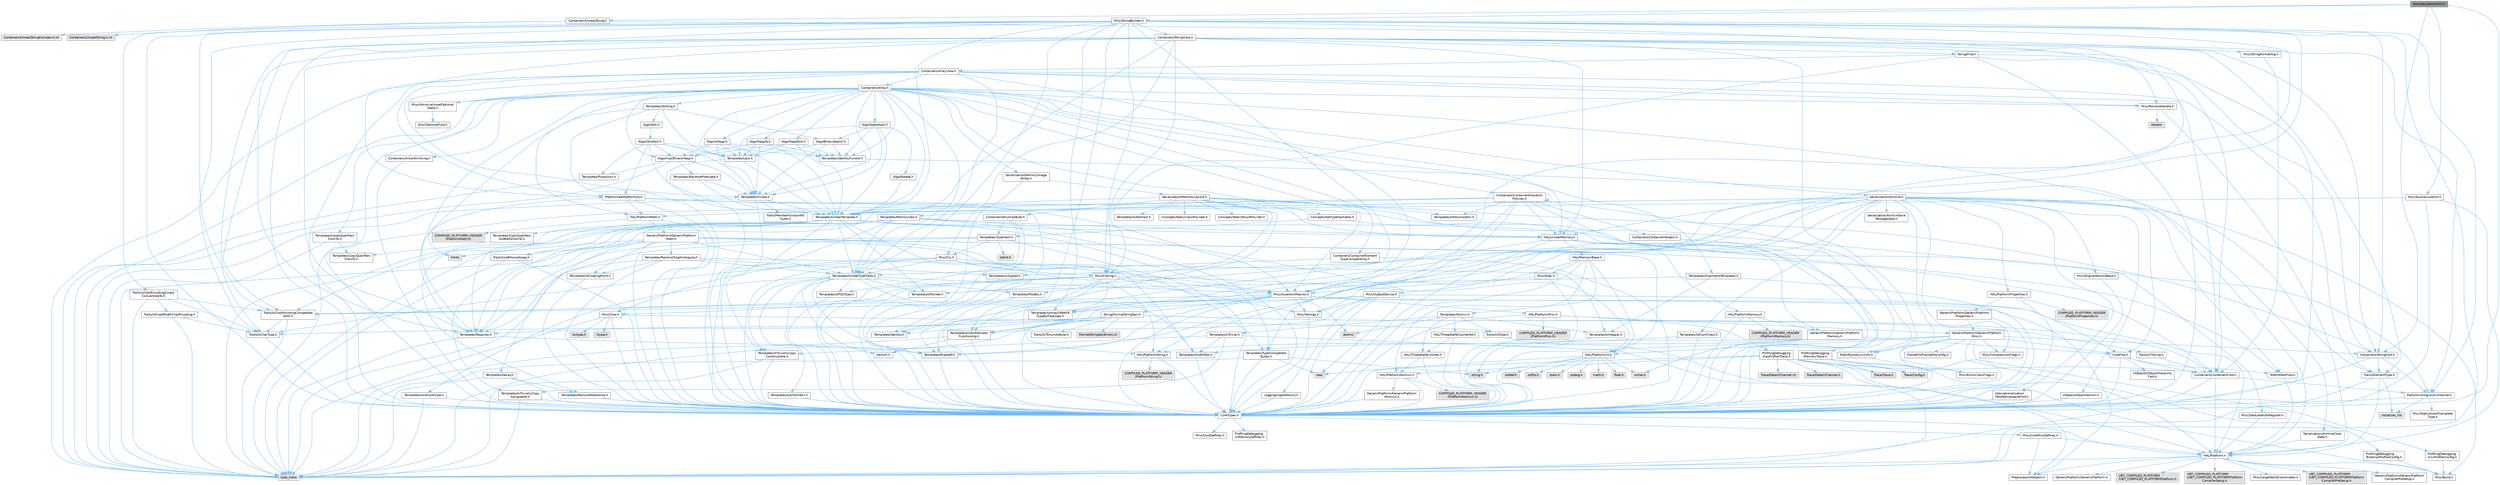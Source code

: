 digraph "SourceLocationUtils.h"
{
 // INTERACTIVE_SVG=YES
 // LATEX_PDF_SIZE
  bgcolor="transparent";
  edge [fontname=Helvetica,fontsize=10,labelfontname=Helvetica,labelfontsize=10];
  node [fontname=Helvetica,fontsize=10,shape=box,height=0.2,width=0.4];
  Node1 [id="Node000001",label="SourceLocationUtils.h",height=0.2,width=0.4,color="gray40", fillcolor="grey60", style="filled", fontcolor="black",tooltip=" "];
  Node1 -> Node2 [id="edge1_Node000001_Node000002",color="steelblue1",style="solid",tooltip=" "];
  Node2 [id="Node000002",label="CoreTypes.h",height=0.2,width=0.4,color="grey40", fillcolor="white", style="filled",URL="$dc/dec/CoreTypes_8h.html",tooltip=" "];
  Node2 -> Node3 [id="edge2_Node000002_Node000003",color="steelblue1",style="solid",tooltip=" "];
  Node3 [id="Node000003",label="HAL/Platform.h",height=0.2,width=0.4,color="grey40", fillcolor="white", style="filled",URL="$d9/dd0/Platform_8h.html",tooltip=" "];
  Node3 -> Node4 [id="edge3_Node000003_Node000004",color="steelblue1",style="solid",tooltip=" "];
  Node4 [id="Node000004",label="Misc/Build.h",height=0.2,width=0.4,color="grey40", fillcolor="white", style="filled",URL="$d3/dbb/Build_8h.html",tooltip=" "];
  Node3 -> Node5 [id="edge4_Node000003_Node000005",color="steelblue1",style="solid",tooltip=" "];
  Node5 [id="Node000005",label="Misc/LargeWorldCoordinates.h",height=0.2,width=0.4,color="grey40", fillcolor="white", style="filled",URL="$d2/dcb/LargeWorldCoordinates_8h.html",tooltip=" "];
  Node3 -> Node6 [id="edge5_Node000003_Node000006",color="steelblue1",style="solid",tooltip=" "];
  Node6 [id="Node000006",label="type_traits",height=0.2,width=0.4,color="grey60", fillcolor="#E0E0E0", style="filled",tooltip=" "];
  Node3 -> Node7 [id="edge6_Node000003_Node000007",color="steelblue1",style="solid",tooltip=" "];
  Node7 [id="Node000007",label="PreprocessorHelpers.h",height=0.2,width=0.4,color="grey40", fillcolor="white", style="filled",URL="$db/ddb/PreprocessorHelpers_8h.html",tooltip=" "];
  Node3 -> Node8 [id="edge7_Node000003_Node000008",color="steelblue1",style="solid",tooltip=" "];
  Node8 [id="Node000008",label="UBT_COMPILED_PLATFORM\l/UBT_COMPILED_PLATFORMPlatform\lCompilerPreSetup.h",height=0.2,width=0.4,color="grey60", fillcolor="#E0E0E0", style="filled",tooltip=" "];
  Node3 -> Node9 [id="edge8_Node000003_Node000009",color="steelblue1",style="solid",tooltip=" "];
  Node9 [id="Node000009",label="GenericPlatform/GenericPlatform\lCompilerPreSetup.h",height=0.2,width=0.4,color="grey40", fillcolor="white", style="filled",URL="$d9/dc8/GenericPlatformCompilerPreSetup_8h.html",tooltip=" "];
  Node3 -> Node10 [id="edge9_Node000003_Node000010",color="steelblue1",style="solid",tooltip=" "];
  Node10 [id="Node000010",label="GenericPlatform/GenericPlatform.h",height=0.2,width=0.4,color="grey40", fillcolor="white", style="filled",URL="$d6/d84/GenericPlatform_8h.html",tooltip=" "];
  Node3 -> Node11 [id="edge10_Node000003_Node000011",color="steelblue1",style="solid",tooltip=" "];
  Node11 [id="Node000011",label="UBT_COMPILED_PLATFORM\l/UBT_COMPILED_PLATFORMPlatform.h",height=0.2,width=0.4,color="grey60", fillcolor="#E0E0E0", style="filled",tooltip=" "];
  Node3 -> Node12 [id="edge11_Node000003_Node000012",color="steelblue1",style="solid",tooltip=" "];
  Node12 [id="Node000012",label="UBT_COMPILED_PLATFORM\l/UBT_COMPILED_PLATFORMPlatform\lCompilerSetup.h",height=0.2,width=0.4,color="grey60", fillcolor="#E0E0E0", style="filled",tooltip=" "];
  Node2 -> Node13 [id="edge12_Node000002_Node000013",color="steelblue1",style="solid",tooltip=" "];
  Node13 [id="Node000013",label="ProfilingDebugging\l/UMemoryDefines.h",height=0.2,width=0.4,color="grey40", fillcolor="white", style="filled",URL="$d2/da2/UMemoryDefines_8h.html",tooltip=" "];
  Node2 -> Node14 [id="edge13_Node000002_Node000014",color="steelblue1",style="solid",tooltip=" "];
  Node14 [id="Node000014",label="Misc/CoreMiscDefines.h",height=0.2,width=0.4,color="grey40", fillcolor="white", style="filled",URL="$da/d38/CoreMiscDefines_8h.html",tooltip=" "];
  Node14 -> Node3 [id="edge14_Node000014_Node000003",color="steelblue1",style="solid",tooltip=" "];
  Node14 -> Node7 [id="edge15_Node000014_Node000007",color="steelblue1",style="solid",tooltip=" "];
  Node2 -> Node15 [id="edge16_Node000002_Node000015",color="steelblue1",style="solid",tooltip=" "];
  Node15 [id="Node000015",label="Misc/CoreDefines.h",height=0.2,width=0.4,color="grey40", fillcolor="white", style="filled",URL="$d3/dd2/CoreDefines_8h.html",tooltip=" "];
  Node1 -> Node16 [id="edge17_Node000001_Node000016",color="steelblue1",style="solid",tooltip=" "];
  Node16 [id="Node000016",label="Containers/StringFwd.h",height=0.2,width=0.4,color="grey40", fillcolor="white", style="filled",URL="$df/d37/StringFwd_8h.html",tooltip=" "];
  Node16 -> Node2 [id="edge18_Node000016_Node000002",color="steelblue1",style="solid",tooltip=" "];
  Node16 -> Node17 [id="edge19_Node000016_Node000017",color="steelblue1",style="solid",tooltip=" "];
  Node17 [id="Node000017",label="Traits/ElementType.h",height=0.2,width=0.4,color="grey40", fillcolor="white", style="filled",URL="$d5/d4f/ElementType_8h.html",tooltip=" "];
  Node17 -> Node3 [id="edge20_Node000017_Node000003",color="steelblue1",style="solid",tooltip=" "];
  Node17 -> Node18 [id="edge21_Node000017_Node000018",color="steelblue1",style="solid",tooltip=" "];
  Node18 [id="Node000018",label="initializer_list",height=0.2,width=0.4,color="grey60", fillcolor="#E0E0E0", style="filled",tooltip=" "];
  Node17 -> Node6 [id="edge22_Node000017_Node000006",color="steelblue1",style="solid",tooltip=" "];
  Node16 -> Node19 [id="edge23_Node000016_Node000019",color="steelblue1",style="solid",tooltip=" "];
  Node19 [id="Node000019",label="Traits/IsContiguousContainer.h",height=0.2,width=0.4,color="grey40", fillcolor="white", style="filled",URL="$d5/d3c/IsContiguousContainer_8h.html",tooltip=" "];
  Node19 -> Node2 [id="edge24_Node000019_Node000002",color="steelblue1",style="solid",tooltip=" "];
  Node19 -> Node20 [id="edge25_Node000019_Node000020",color="steelblue1",style="solid",tooltip=" "];
  Node20 [id="Node000020",label="Misc/StaticAssertComplete\lType.h",height=0.2,width=0.4,color="grey40", fillcolor="white", style="filled",URL="$d5/d4e/StaticAssertCompleteType_8h.html",tooltip=" "];
  Node19 -> Node18 [id="edge26_Node000019_Node000018",color="steelblue1",style="solid",tooltip=" "];
  Node1 -> Node21 [id="edge27_Node000001_Node000021",color="steelblue1",style="solid",tooltip=" "];
  Node21 [id="Node000021",label="Containers/UnrealString.h",height=0.2,width=0.4,color="grey40", fillcolor="white", style="filled",URL="$d5/dba/UnrealString_8h.html",tooltip=" "];
  Node21 -> Node22 [id="edge28_Node000021_Node000022",color="steelblue1",style="solid",tooltip=" "];
  Node22 [id="Node000022",label="Containers/UnrealStringIncludes.h.inl",height=0.2,width=0.4,color="grey60", fillcolor="#E0E0E0", style="filled",tooltip=" "];
  Node21 -> Node23 [id="edge29_Node000021_Node000023",color="steelblue1",style="solid",tooltip=" "];
  Node23 [id="Node000023",label="Containers/UnrealString.h.inl",height=0.2,width=0.4,color="grey60", fillcolor="#E0E0E0", style="filled",tooltip=" "];
  Node21 -> Node24 [id="edge30_Node000021_Node000024",color="steelblue1",style="solid",tooltip=" "];
  Node24 [id="Node000024",label="Misc/StringFormatArg.h",height=0.2,width=0.4,color="grey40", fillcolor="white", style="filled",URL="$d2/d16/StringFormatArg_8h.html",tooltip=" "];
  Node24 -> Node25 [id="edge31_Node000024_Node000025",color="steelblue1",style="solid",tooltip=" "];
  Node25 [id="Node000025",label="Containers/ContainersFwd.h",height=0.2,width=0.4,color="grey40", fillcolor="white", style="filled",URL="$d4/d0a/ContainersFwd_8h.html",tooltip=" "];
  Node25 -> Node3 [id="edge32_Node000025_Node000003",color="steelblue1",style="solid",tooltip=" "];
  Node25 -> Node2 [id="edge33_Node000025_Node000002",color="steelblue1",style="solid",tooltip=" "];
  Node25 -> Node19 [id="edge34_Node000025_Node000019",color="steelblue1",style="solid",tooltip=" "];
  Node1 -> Node26 [id="edge35_Node000001_Node000026",color="steelblue1",style="solid",tooltip=" "];
  Node26 [id="Node000026",label="Misc/SourceLocation.h",height=0.2,width=0.4,color="grey40", fillcolor="white", style="filled",URL="$d3/d9a/SourceLocation_8h.html",tooltip=" "];
  Node26 -> Node2 [id="edge36_Node000026_Node000002",color="steelblue1",style="solid",tooltip=" "];
  Node26 -> Node3 [id="edge37_Node000026_Node000003",color="steelblue1",style="solid",tooltip=" "];
  Node26 -> Node27 [id="edge38_Node000026_Node000027",color="steelblue1",style="solid",tooltip=" "];
  Node27 [id="Node000027",label="Templates/UnrealTemplate.h",height=0.2,width=0.4,color="grey40", fillcolor="white", style="filled",URL="$d4/d24/UnrealTemplate_8h.html",tooltip=" "];
  Node27 -> Node2 [id="edge39_Node000027_Node000002",color="steelblue1",style="solid",tooltip=" "];
  Node27 -> Node28 [id="edge40_Node000027_Node000028",color="steelblue1",style="solid",tooltip=" "];
  Node28 [id="Node000028",label="Templates/IsPointer.h",height=0.2,width=0.4,color="grey40", fillcolor="white", style="filled",URL="$d7/d05/IsPointer_8h.html",tooltip=" "];
  Node28 -> Node2 [id="edge41_Node000028_Node000002",color="steelblue1",style="solid",tooltip=" "];
  Node27 -> Node29 [id="edge42_Node000027_Node000029",color="steelblue1",style="solid",tooltip=" "];
  Node29 [id="Node000029",label="HAL/UnrealMemory.h",height=0.2,width=0.4,color="grey40", fillcolor="white", style="filled",URL="$d9/d96/UnrealMemory_8h.html",tooltip=" "];
  Node29 -> Node2 [id="edge43_Node000029_Node000002",color="steelblue1",style="solid",tooltip=" "];
  Node29 -> Node30 [id="edge44_Node000029_Node000030",color="steelblue1",style="solid",tooltip=" "];
  Node30 [id="Node000030",label="GenericPlatform/GenericPlatform\lMemory.h",height=0.2,width=0.4,color="grey40", fillcolor="white", style="filled",URL="$dd/d22/GenericPlatformMemory_8h.html",tooltip=" "];
  Node30 -> Node31 [id="edge45_Node000030_Node000031",color="steelblue1",style="solid",tooltip=" "];
  Node31 [id="Node000031",label="CoreFwd.h",height=0.2,width=0.4,color="grey40", fillcolor="white", style="filled",URL="$d1/d1e/CoreFwd_8h.html",tooltip=" "];
  Node31 -> Node2 [id="edge46_Node000031_Node000002",color="steelblue1",style="solid",tooltip=" "];
  Node31 -> Node25 [id="edge47_Node000031_Node000025",color="steelblue1",style="solid",tooltip=" "];
  Node31 -> Node32 [id="edge48_Node000031_Node000032",color="steelblue1",style="solid",tooltip=" "];
  Node32 [id="Node000032",label="Math/MathFwd.h",height=0.2,width=0.4,color="grey40", fillcolor="white", style="filled",URL="$d2/d10/MathFwd_8h.html",tooltip=" "];
  Node32 -> Node3 [id="edge49_Node000032_Node000003",color="steelblue1",style="solid",tooltip=" "];
  Node31 -> Node33 [id="edge50_Node000031_Node000033",color="steelblue1",style="solid",tooltip=" "];
  Node33 [id="Node000033",label="UObject/UObjectHierarchy\lFwd.h",height=0.2,width=0.4,color="grey40", fillcolor="white", style="filled",URL="$d3/d13/UObjectHierarchyFwd_8h.html",tooltip=" "];
  Node30 -> Node2 [id="edge51_Node000030_Node000002",color="steelblue1",style="solid",tooltip=" "];
  Node30 -> Node34 [id="edge52_Node000030_Node000034",color="steelblue1",style="solid",tooltip=" "];
  Node34 [id="Node000034",label="HAL/PlatformString.h",height=0.2,width=0.4,color="grey40", fillcolor="white", style="filled",URL="$db/db5/PlatformString_8h.html",tooltip=" "];
  Node34 -> Node2 [id="edge53_Node000034_Node000002",color="steelblue1",style="solid",tooltip=" "];
  Node34 -> Node35 [id="edge54_Node000034_Node000035",color="steelblue1",style="solid",tooltip=" "];
  Node35 [id="Node000035",label="COMPILED_PLATFORM_HEADER\l(PlatformString.h)",height=0.2,width=0.4,color="grey60", fillcolor="#E0E0E0", style="filled",tooltip=" "];
  Node30 -> Node36 [id="edge55_Node000030_Node000036",color="steelblue1",style="solid",tooltip=" "];
  Node36 [id="Node000036",label="string.h",height=0.2,width=0.4,color="grey60", fillcolor="#E0E0E0", style="filled",tooltip=" "];
  Node30 -> Node37 [id="edge56_Node000030_Node000037",color="steelblue1",style="solid",tooltip=" "];
  Node37 [id="Node000037",label="wchar.h",height=0.2,width=0.4,color="grey60", fillcolor="#E0E0E0", style="filled",tooltip=" "];
  Node29 -> Node38 [id="edge57_Node000029_Node000038",color="steelblue1",style="solid",tooltip=" "];
  Node38 [id="Node000038",label="HAL/MemoryBase.h",height=0.2,width=0.4,color="grey40", fillcolor="white", style="filled",URL="$d6/d9f/MemoryBase_8h.html",tooltip=" "];
  Node38 -> Node2 [id="edge58_Node000038_Node000002",color="steelblue1",style="solid",tooltip=" "];
  Node38 -> Node39 [id="edge59_Node000038_Node000039",color="steelblue1",style="solid",tooltip=" "];
  Node39 [id="Node000039",label="HAL/PlatformAtomics.h",height=0.2,width=0.4,color="grey40", fillcolor="white", style="filled",URL="$d3/d36/PlatformAtomics_8h.html",tooltip=" "];
  Node39 -> Node2 [id="edge60_Node000039_Node000002",color="steelblue1",style="solid",tooltip=" "];
  Node39 -> Node40 [id="edge61_Node000039_Node000040",color="steelblue1",style="solid",tooltip=" "];
  Node40 [id="Node000040",label="GenericPlatform/GenericPlatform\lAtomics.h",height=0.2,width=0.4,color="grey40", fillcolor="white", style="filled",URL="$da/d72/GenericPlatformAtomics_8h.html",tooltip=" "];
  Node40 -> Node2 [id="edge62_Node000040_Node000002",color="steelblue1",style="solid",tooltip=" "];
  Node39 -> Node41 [id="edge63_Node000039_Node000041",color="steelblue1",style="solid",tooltip=" "];
  Node41 [id="Node000041",label="COMPILED_PLATFORM_HEADER\l(PlatformAtomics.h)",height=0.2,width=0.4,color="grey60", fillcolor="#E0E0E0", style="filled",tooltip=" "];
  Node38 -> Node42 [id="edge64_Node000038_Node000042",color="steelblue1",style="solid",tooltip=" "];
  Node42 [id="Node000042",label="HAL/PlatformCrt.h",height=0.2,width=0.4,color="grey40", fillcolor="white", style="filled",URL="$d8/d75/PlatformCrt_8h.html",tooltip=" "];
  Node42 -> Node43 [id="edge65_Node000042_Node000043",color="steelblue1",style="solid",tooltip=" "];
  Node43 [id="Node000043",label="new",height=0.2,width=0.4,color="grey60", fillcolor="#E0E0E0", style="filled",tooltip=" "];
  Node42 -> Node37 [id="edge66_Node000042_Node000037",color="steelblue1",style="solid",tooltip=" "];
  Node42 -> Node44 [id="edge67_Node000042_Node000044",color="steelblue1",style="solid",tooltip=" "];
  Node44 [id="Node000044",label="stddef.h",height=0.2,width=0.4,color="grey60", fillcolor="#E0E0E0", style="filled",tooltip=" "];
  Node42 -> Node45 [id="edge68_Node000042_Node000045",color="steelblue1",style="solid",tooltip=" "];
  Node45 [id="Node000045",label="stdlib.h",height=0.2,width=0.4,color="grey60", fillcolor="#E0E0E0", style="filled",tooltip=" "];
  Node42 -> Node46 [id="edge69_Node000042_Node000046",color="steelblue1",style="solid",tooltip=" "];
  Node46 [id="Node000046",label="stdio.h",height=0.2,width=0.4,color="grey60", fillcolor="#E0E0E0", style="filled",tooltip=" "];
  Node42 -> Node47 [id="edge70_Node000042_Node000047",color="steelblue1",style="solid",tooltip=" "];
  Node47 [id="Node000047",label="stdarg.h",height=0.2,width=0.4,color="grey60", fillcolor="#E0E0E0", style="filled",tooltip=" "];
  Node42 -> Node48 [id="edge71_Node000042_Node000048",color="steelblue1",style="solid",tooltip=" "];
  Node48 [id="Node000048",label="math.h",height=0.2,width=0.4,color="grey60", fillcolor="#E0E0E0", style="filled",tooltip=" "];
  Node42 -> Node49 [id="edge72_Node000042_Node000049",color="steelblue1",style="solid",tooltip=" "];
  Node49 [id="Node000049",label="float.h",height=0.2,width=0.4,color="grey60", fillcolor="#E0E0E0", style="filled",tooltip=" "];
  Node42 -> Node36 [id="edge73_Node000042_Node000036",color="steelblue1",style="solid",tooltip=" "];
  Node38 -> Node50 [id="edge74_Node000038_Node000050",color="steelblue1",style="solid",tooltip=" "];
  Node50 [id="Node000050",label="Misc/Exec.h",height=0.2,width=0.4,color="grey40", fillcolor="white", style="filled",URL="$de/ddb/Exec_8h.html",tooltip=" "];
  Node50 -> Node2 [id="edge75_Node000050_Node000002",color="steelblue1",style="solid",tooltip=" "];
  Node50 -> Node51 [id="edge76_Node000050_Node000051",color="steelblue1",style="solid",tooltip=" "];
  Node51 [id="Node000051",label="Misc/AssertionMacros.h",height=0.2,width=0.4,color="grey40", fillcolor="white", style="filled",URL="$d0/dfa/AssertionMacros_8h.html",tooltip=" "];
  Node51 -> Node2 [id="edge77_Node000051_Node000002",color="steelblue1",style="solid",tooltip=" "];
  Node51 -> Node3 [id="edge78_Node000051_Node000003",color="steelblue1",style="solid",tooltip=" "];
  Node51 -> Node52 [id="edge79_Node000051_Node000052",color="steelblue1",style="solid",tooltip=" "];
  Node52 [id="Node000052",label="HAL/PlatformMisc.h",height=0.2,width=0.4,color="grey40", fillcolor="white", style="filled",URL="$d0/df5/PlatformMisc_8h.html",tooltip=" "];
  Node52 -> Node2 [id="edge80_Node000052_Node000002",color="steelblue1",style="solid",tooltip=" "];
  Node52 -> Node53 [id="edge81_Node000052_Node000053",color="steelblue1",style="solid",tooltip=" "];
  Node53 [id="Node000053",label="GenericPlatform/GenericPlatform\lMisc.h",height=0.2,width=0.4,color="grey40", fillcolor="white", style="filled",URL="$db/d9a/GenericPlatformMisc_8h.html",tooltip=" "];
  Node53 -> Node16 [id="edge82_Node000053_Node000016",color="steelblue1",style="solid",tooltip=" "];
  Node53 -> Node31 [id="edge83_Node000053_Node000031",color="steelblue1",style="solid",tooltip=" "];
  Node53 -> Node2 [id="edge84_Node000053_Node000002",color="steelblue1",style="solid",tooltip=" "];
  Node53 -> Node54 [id="edge85_Node000053_Node000054",color="steelblue1",style="solid",tooltip=" "];
  Node54 [id="Node000054",label="FramePro/FrameProConfig.h",height=0.2,width=0.4,color="grey40", fillcolor="white", style="filled",URL="$d7/d90/FrameProConfig_8h.html",tooltip=" "];
  Node53 -> Node42 [id="edge86_Node000053_Node000042",color="steelblue1",style="solid",tooltip=" "];
  Node53 -> Node55 [id="edge87_Node000053_Node000055",color="steelblue1",style="solid",tooltip=" "];
  Node55 [id="Node000055",label="Math/NumericLimits.h",height=0.2,width=0.4,color="grey40", fillcolor="white", style="filled",URL="$df/d1b/NumericLimits_8h.html",tooltip=" "];
  Node55 -> Node2 [id="edge88_Node000055_Node000002",color="steelblue1",style="solid",tooltip=" "];
  Node53 -> Node56 [id="edge89_Node000053_Node000056",color="steelblue1",style="solid",tooltip=" "];
  Node56 [id="Node000056",label="Misc/CompressionFlags.h",height=0.2,width=0.4,color="grey40", fillcolor="white", style="filled",URL="$d9/d76/CompressionFlags_8h.html",tooltip=" "];
  Node53 -> Node57 [id="edge90_Node000053_Node000057",color="steelblue1",style="solid",tooltip=" "];
  Node57 [id="Node000057",label="Misc/EnumClassFlags.h",height=0.2,width=0.4,color="grey40", fillcolor="white", style="filled",URL="$d8/de7/EnumClassFlags_8h.html",tooltip=" "];
  Node53 -> Node58 [id="edge91_Node000053_Node000058",color="steelblue1",style="solid",tooltip=" "];
  Node58 [id="Node000058",label="ProfilingDebugging\l/CsvProfilerConfig.h",height=0.2,width=0.4,color="grey40", fillcolor="white", style="filled",URL="$d3/d88/CsvProfilerConfig_8h.html",tooltip=" "];
  Node58 -> Node4 [id="edge92_Node000058_Node000004",color="steelblue1",style="solid",tooltip=" "];
  Node53 -> Node59 [id="edge93_Node000053_Node000059",color="steelblue1",style="solid",tooltip=" "];
  Node59 [id="Node000059",label="ProfilingDebugging\l/ExternalProfilerConfig.h",height=0.2,width=0.4,color="grey40", fillcolor="white", style="filled",URL="$d3/dbb/ExternalProfilerConfig_8h.html",tooltip=" "];
  Node59 -> Node4 [id="edge94_Node000059_Node000004",color="steelblue1",style="solid",tooltip=" "];
  Node52 -> Node60 [id="edge95_Node000052_Node000060",color="steelblue1",style="solid",tooltip=" "];
  Node60 [id="Node000060",label="COMPILED_PLATFORM_HEADER\l(PlatformMisc.h)",height=0.2,width=0.4,color="grey60", fillcolor="#E0E0E0", style="filled",tooltip=" "];
  Node52 -> Node61 [id="edge96_Node000052_Node000061",color="steelblue1",style="solid",tooltip=" "];
  Node61 [id="Node000061",label="ProfilingDebugging\l/CpuProfilerTrace.h",height=0.2,width=0.4,color="grey40", fillcolor="white", style="filled",URL="$da/dcb/CpuProfilerTrace_8h.html",tooltip=" "];
  Node61 -> Node2 [id="edge97_Node000061_Node000002",color="steelblue1",style="solid",tooltip=" "];
  Node61 -> Node25 [id="edge98_Node000061_Node000025",color="steelblue1",style="solid",tooltip=" "];
  Node61 -> Node39 [id="edge99_Node000061_Node000039",color="steelblue1",style="solid",tooltip=" "];
  Node61 -> Node7 [id="edge100_Node000061_Node000007",color="steelblue1",style="solid",tooltip=" "];
  Node61 -> Node4 [id="edge101_Node000061_Node000004",color="steelblue1",style="solid",tooltip=" "];
  Node61 -> Node62 [id="edge102_Node000061_Node000062",color="steelblue1",style="solid",tooltip=" "];
  Node62 [id="Node000062",label="Trace/Config.h",height=0.2,width=0.4,color="grey60", fillcolor="#E0E0E0", style="filled",tooltip=" "];
  Node61 -> Node63 [id="edge103_Node000061_Node000063",color="steelblue1",style="solid",tooltip=" "];
  Node63 [id="Node000063",label="Trace/Detail/Channel.h",height=0.2,width=0.4,color="grey60", fillcolor="#E0E0E0", style="filled",tooltip=" "];
  Node61 -> Node64 [id="edge104_Node000061_Node000064",color="steelblue1",style="solid",tooltip=" "];
  Node64 [id="Node000064",label="Trace/Detail/Channel.inl",height=0.2,width=0.4,color="grey60", fillcolor="#E0E0E0", style="filled",tooltip=" "];
  Node61 -> Node65 [id="edge105_Node000061_Node000065",color="steelblue1",style="solid",tooltip=" "];
  Node65 [id="Node000065",label="Trace/Trace.h",height=0.2,width=0.4,color="grey60", fillcolor="#E0E0E0", style="filled",tooltip=" "];
  Node51 -> Node7 [id="edge106_Node000051_Node000007",color="steelblue1",style="solid",tooltip=" "];
  Node51 -> Node66 [id="edge107_Node000051_Node000066",color="steelblue1",style="solid",tooltip=" "];
  Node66 [id="Node000066",label="Templates/EnableIf.h",height=0.2,width=0.4,color="grey40", fillcolor="white", style="filled",URL="$d7/d60/EnableIf_8h.html",tooltip=" "];
  Node66 -> Node2 [id="edge108_Node000066_Node000002",color="steelblue1",style="solid",tooltip=" "];
  Node51 -> Node67 [id="edge109_Node000051_Node000067",color="steelblue1",style="solid",tooltip=" "];
  Node67 [id="Node000067",label="Templates/IsArrayOrRefOf\lTypeByPredicate.h",height=0.2,width=0.4,color="grey40", fillcolor="white", style="filled",URL="$d6/da1/IsArrayOrRefOfTypeByPredicate_8h.html",tooltip=" "];
  Node67 -> Node2 [id="edge110_Node000067_Node000002",color="steelblue1",style="solid",tooltip=" "];
  Node51 -> Node68 [id="edge111_Node000051_Node000068",color="steelblue1",style="solid",tooltip=" "];
  Node68 [id="Node000068",label="Templates/IsValidVariadic\lFunctionArg.h",height=0.2,width=0.4,color="grey40", fillcolor="white", style="filled",URL="$d0/dc8/IsValidVariadicFunctionArg_8h.html",tooltip=" "];
  Node68 -> Node2 [id="edge112_Node000068_Node000002",color="steelblue1",style="solid",tooltip=" "];
  Node68 -> Node69 [id="edge113_Node000068_Node000069",color="steelblue1",style="solid",tooltip=" "];
  Node69 [id="Node000069",label="IsEnum.h",height=0.2,width=0.4,color="grey40", fillcolor="white", style="filled",URL="$d4/de5/IsEnum_8h.html",tooltip=" "];
  Node68 -> Node6 [id="edge114_Node000068_Node000006",color="steelblue1",style="solid",tooltip=" "];
  Node51 -> Node70 [id="edge115_Node000051_Node000070",color="steelblue1",style="solid",tooltip=" "];
  Node70 [id="Node000070",label="Traits/IsCharEncodingCompatible\lWith.h",height=0.2,width=0.4,color="grey40", fillcolor="white", style="filled",URL="$df/dd1/IsCharEncodingCompatibleWith_8h.html",tooltip=" "];
  Node70 -> Node6 [id="edge116_Node000070_Node000006",color="steelblue1",style="solid",tooltip=" "];
  Node70 -> Node71 [id="edge117_Node000070_Node000071",color="steelblue1",style="solid",tooltip=" "];
  Node71 [id="Node000071",label="Traits/IsCharType.h",height=0.2,width=0.4,color="grey40", fillcolor="white", style="filled",URL="$db/d51/IsCharType_8h.html",tooltip=" "];
  Node71 -> Node2 [id="edge118_Node000071_Node000002",color="steelblue1",style="solid",tooltip=" "];
  Node51 -> Node72 [id="edge119_Node000051_Node000072",color="steelblue1",style="solid",tooltip=" "];
  Node72 [id="Node000072",label="Misc/VarArgs.h",height=0.2,width=0.4,color="grey40", fillcolor="white", style="filled",URL="$d5/d6f/VarArgs_8h.html",tooltip=" "];
  Node72 -> Node2 [id="edge120_Node000072_Node000002",color="steelblue1",style="solid",tooltip=" "];
  Node51 -> Node73 [id="edge121_Node000051_Node000073",color="steelblue1",style="solid",tooltip=" "];
  Node73 [id="Node000073",label="String/FormatStringSan.h",height=0.2,width=0.4,color="grey40", fillcolor="white", style="filled",URL="$d3/d8b/FormatStringSan_8h.html",tooltip=" "];
  Node73 -> Node6 [id="edge122_Node000073_Node000006",color="steelblue1",style="solid",tooltip=" "];
  Node73 -> Node2 [id="edge123_Node000073_Node000002",color="steelblue1",style="solid",tooltip=" "];
  Node73 -> Node74 [id="edge124_Node000073_Node000074",color="steelblue1",style="solid",tooltip=" "];
  Node74 [id="Node000074",label="Templates/Requires.h",height=0.2,width=0.4,color="grey40", fillcolor="white", style="filled",URL="$dc/d96/Requires_8h.html",tooltip=" "];
  Node74 -> Node66 [id="edge125_Node000074_Node000066",color="steelblue1",style="solid",tooltip=" "];
  Node74 -> Node6 [id="edge126_Node000074_Node000006",color="steelblue1",style="solid",tooltip=" "];
  Node73 -> Node75 [id="edge127_Node000073_Node000075",color="steelblue1",style="solid",tooltip=" "];
  Node75 [id="Node000075",label="Templates/Identity.h",height=0.2,width=0.4,color="grey40", fillcolor="white", style="filled",URL="$d0/dd5/Identity_8h.html",tooltip=" "];
  Node73 -> Node68 [id="edge128_Node000073_Node000068",color="steelblue1",style="solid",tooltip=" "];
  Node73 -> Node71 [id="edge129_Node000073_Node000071",color="steelblue1",style="solid",tooltip=" "];
  Node73 -> Node76 [id="edge130_Node000073_Node000076",color="steelblue1",style="solid",tooltip=" "];
  Node76 [id="Node000076",label="Traits/IsTEnumAsByte.h",height=0.2,width=0.4,color="grey40", fillcolor="white", style="filled",URL="$d1/de6/IsTEnumAsByte_8h.html",tooltip=" "];
  Node73 -> Node77 [id="edge131_Node000073_Node000077",color="steelblue1",style="solid",tooltip=" "];
  Node77 [id="Node000077",label="Traits/IsTString.h",height=0.2,width=0.4,color="grey40", fillcolor="white", style="filled",URL="$d0/df8/IsTString_8h.html",tooltip=" "];
  Node77 -> Node25 [id="edge132_Node000077_Node000025",color="steelblue1",style="solid",tooltip=" "];
  Node73 -> Node25 [id="edge133_Node000073_Node000025",color="steelblue1",style="solid",tooltip=" "];
  Node73 -> Node78 [id="edge134_Node000073_Node000078",color="steelblue1",style="solid",tooltip=" "];
  Node78 [id="Node000078",label="FormatStringSanErrors.inl",height=0.2,width=0.4,color="grey60", fillcolor="#E0E0E0", style="filled",tooltip=" "];
  Node51 -> Node79 [id="edge135_Node000051_Node000079",color="steelblue1",style="solid",tooltip=" "];
  Node79 [id="Node000079",label="atomic",height=0.2,width=0.4,color="grey60", fillcolor="#E0E0E0", style="filled",tooltip=" "];
  Node38 -> Node80 [id="edge136_Node000038_Node000080",color="steelblue1",style="solid",tooltip=" "];
  Node80 [id="Node000080",label="Misc/OutputDevice.h",height=0.2,width=0.4,color="grey40", fillcolor="white", style="filled",URL="$d7/d32/OutputDevice_8h.html",tooltip=" "];
  Node80 -> Node31 [id="edge137_Node000080_Node000031",color="steelblue1",style="solid",tooltip=" "];
  Node80 -> Node2 [id="edge138_Node000080_Node000002",color="steelblue1",style="solid",tooltip=" "];
  Node80 -> Node81 [id="edge139_Node000080_Node000081",color="steelblue1",style="solid",tooltip=" "];
  Node81 [id="Node000081",label="Logging/LogVerbosity.h",height=0.2,width=0.4,color="grey40", fillcolor="white", style="filled",URL="$d2/d8f/LogVerbosity_8h.html",tooltip=" "];
  Node81 -> Node2 [id="edge140_Node000081_Node000002",color="steelblue1",style="solid",tooltip=" "];
  Node80 -> Node72 [id="edge141_Node000080_Node000072",color="steelblue1",style="solid",tooltip=" "];
  Node80 -> Node67 [id="edge142_Node000080_Node000067",color="steelblue1",style="solid",tooltip=" "];
  Node80 -> Node68 [id="edge143_Node000080_Node000068",color="steelblue1",style="solid",tooltip=" "];
  Node80 -> Node70 [id="edge144_Node000080_Node000070",color="steelblue1",style="solid",tooltip=" "];
  Node38 -> Node82 [id="edge145_Node000038_Node000082",color="steelblue1",style="solid",tooltip=" "];
  Node82 [id="Node000082",label="Templates/Atomic.h",height=0.2,width=0.4,color="grey40", fillcolor="white", style="filled",URL="$d3/d91/Atomic_8h.html",tooltip=" "];
  Node82 -> Node83 [id="edge146_Node000082_Node000083",color="steelblue1",style="solid",tooltip=" "];
  Node83 [id="Node000083",label="HAL/ThreadSafeCounter.h",height=0.2,width=0.4,color="grey40", fillcolor="white", style="filled",URL="$dc/dc9/ThreadSafeCounter_8h.html",tooltip=" "];
  Node83 -> Node2 [id="edge147_Node000083_Node000002",color="steelblue1",style="solid",tooltip=" "];
  Node83 -> Node39 [id="edge148_Node000083_Node000039",color="steelblue1",style="solid",tooltip=" "];
  Node82 -> Node84 [id="edge149_Node000082_Node000084",color="steelblue1",style="solid",tooltip=" "];
  Node84 [id="Node000084",label="HAL/ThreadSafeCounter64.h",height=0.2,width=0.4,color="grey40", fillcolor="white", style="filled",URL="$d0/d12/ThreadSafeCounter64_8h.html",tooltip=" "];
  Node84 -> Node2 [id="edge150_Node000084_Node000002",color="steelblue1",style="solid",tooltip=" "];
  Node84 -> Node83 [id="edge151_Node000084_Node000083",color="steelblue1",style="solid",tooltip=" "];
  Node82 -> Node85 [id="edge152_Node000082_Node000085",color="steelblue1",style="solid",tooltip=" "];
  Node85 [id="Node000085",label="Templates/IsIntegral.h",height=0.2,width=0.4,color="grey40", fillcolor="white", style="filled",URL="$da/d64/IsIntegral_8h.html",tooltip=" "];
  Node85 -> Node2 [id="edge153_Node000085_Node000002",color="steelblue1",style="solid",tooltip=" "];
  Node82 -> Node86 [id="edge154_Node000082_Node000086",color="steelblue1",style="solid",tooltip=" "];
  Node86 [id="Node000086",label="Templates/IsTrivial.h",height=0.2,width=0.4,color="grey40", fillcolor="white", style="filled",URL="$da/d4c/IsTrivial_8h.html",tooltip=" "];
  Node86 -> Node87 [id="edge155_Node000086_Node000087",color="steelblue1",style="solid",tooltip=" "];
  Node87 [id="Node000087",label="Templates/AndOrNot.h",height=0.2,width=0.4,color="grey40", fillcolor="white", style="filled",URL="$db/d0a/AndOrNot_8h.html",tooltip=" "];
  Node87 -> Node2 [id="edge156_Node000087_Node000002",color="steelblue1",style="solid",tooltip=" "];
  Node86 -> Node88 [id="edge157_Node000086_Node000088",color="steelblue1",style="solid",tooltip=" "];
  Node88 [id="Node000088",label="Templates/IsTriviallyCopy\lConstructible.h",height=0.2,width=0.4,color="grey40", fillcolor="white", style="filled",URL="$d3/d78/IsTriviallyCopyConstructible_8h.html",tooltip=" "];
  Node88 -> Node2 [id="edge158_Node000088_Node000002",color="steelblue1",style="solid",tooltip=" "];
  Node88 -> Node6 [id="edge159_Node000088_Node000006",color="steelblue1",style="solid",tooltip=" "];
  Node86 -> Node89 [id="edge160_Node000086_Node000089",color="steelblue1",style="solid",tooltip=" "];
  Node89 [id="Node000089",label="Templates/IsTriviallyCopy\lAssignable.h",height=0.2,width=0.4,color="grey40", fillcolor="white", style="filled",URL="$d2/df2/IsTriviallyCopyAssignable_8h.html",tooltip=" "];
  Node89 -> Node2 [id="edge161_Node000089_Node000002",color="steelblue1",style="solid",tooltip=" "];
  Node89 -> Node6 [id="edge162_Node000089_Node000006",color="steelblue1",style="solid",tooltip=" "];
  Node86 -> Node6 [id="edge163_Node000086_Node000006",color="steelblue1",style="solid",tooltip=" "];
  Node82 -> Node90 [id="edge164_Node000082_Node000090",color="steelblue1",style="solid",tooltip=" "];
  Node90 [id="Node000090",label="Traits/IntType.h",height=0.2,width=0.4,color="grey40", fillcolor="white", style="filled",URL="$d7/deb/IntType_8h.html",tooltip=" "];
  Node90 -> Node3 [id="edge165_Node000090_Node000003",color="steelblue1",style="solid",tooltip=" "];
  Node82 -> Node79 [id="edge166_Node000082_Node000079",color="steelblue1",style="solid",tooltip=" "];
  Node29 -> Node91 [id="edge167_Node000029_Node000091",color="steelblue1",style="solid",tooltip=" "];
  Node91 [id="Node000091",label="HAL/PlatformMemory.h",height=0.2,width=0.4,color="grey40", fillcolor="white", style="filled",URL="$de/d68/PlatformMemory_8h.html",tooltip=" "];
  Node91 -> Node2 [id="edge168_Node000091_Node000002",color="steelblue1",style="solid",tooltip=" "];
  Node91 -> Node30 [id="edge169_Node000091_Node000030",color="steelblue1",style="solid",tooltip=" "];
  Node91 -> Node92 [id="edge170_Node000091_Node000092",color="steelblue1",style="solid",tooltip=" "];
  Node92 [id="Node000092",label="COMPILED_PLATFORM_HEADER\l(PlatformMemory.h)",height=0.2,width=0.4,color="grey60", fillcolor="#E0E0E0", style="filled",tooltip=" "];
  Node29 -> Node93 [id="edge171_Node000029_Node000093",color="steelblue1",style="solid",tooltip=" "];
  Node93 [id="Node000093",label="ProfilingDebugging\l/MemoryTrace.h",height=0.2,width=0.4,color="grey40", fillcolor="white", style="filled",URL="$da/dd7/MemoryTrace_8h.html",tooltip=" "];
  Node93 -> Node3 [id="edge172_Node000093_Node000003",color="steelblue1",style="solid",tooltip=" "];
  Node93 -> Node57 [id="edge173_Node000093_Node000057",color="steelblue1",style="solid",tooltip=" "];
  Node93 -> Node62 [id="edge174_Node000093_Node000062",color="steelblue1",style="solid",tooltip=" "];
  Node93 -> Node65 [id="edge175_Node000093_Node000065",color="steelblue1",style="solid",tooltip=" "];
  Node29 -> Node28 [id="edge176_Node000029_Node000028",color="steelblue1",style="solid",tooltip=" "];
  Node27 -> Node94 [id="edge177_Node000027_Node000094",color="steelblue1",style="solid",tooltip=" "];
  Node94 [id="Node000094",label="Templates/CopyQualifiers\lAndRefsFromTo.h",height=0.2,width=0.4,color="grey40", fillcolor="white", style="filled",URL="$d3/db3/CopyQualifiersAndRefsFromTo_8h.html",tooltip=" "];
  Node94 -> Node95 [id="edge178_Node000094_Node000095",color="steelblue1",style="solid",tooltip=" "];
  Node95 [id="Node000095",label="Templates/CopyQualifiers\lFromTo.h",height=0.2,width=0.4,color="grey40", fillcolor="white", style="filled",URL="$d5/db4/CopyQualifiersFromTo_8h.html",tooltip=" "];
  Node27 -> Node96 [id="edge179_Node000027_Node000096",color="steelblue1",style="solid",tooltip=" "];
  Node96 [id="Node000096",label="Templates/UnrealTypeTraits.h",height=0.2,width=0.4,color="grey40", fillcolor="white", style="filled",URL="$d2/d2d/UnrealTypeTraits_8h.html",tooltip=" "];
  Node96 -> Node2 [id="edge180_Node000096_Node000002",color="steelblue1",style="solid",tooltip=" "];
  Node96 -> Node28 [id="edge181_Node000096_Node000028",color="steelblue1",style="solid",tooltip=" "];
  Node96 -> Node51 [id="edge182_Node000096_Node000051",color="steelblue1",style="solid",tooltip=" "];
  Node96 -> Node87 [id="edge183_Node000096_Node000087",color="steelblue1",style="solid",tooltip=" "];
  Node96 -> Node66 [id="edge184_Node000096_Node000066",color="steelblue1",style="solid",tooltip=" "];
  Node96 -> Node97 [id="edge185_Node000096_Node000097",color="steelblue1",style="solid",tooltip=" "];
  Node97 [id="Node000097",label="Templates/IsArithmetic.h",height=0.2,width=0.4,color="grey40", fillcolor="white", style="filled",URL="$d2/d5d/IsArithmetic_8h.html",tooltip=" "];
  Node97 -> Node2 [id="edge186_Node000097_Node000002",color="steelblue1",style="solid",tooltip=" "];
  Node96 -> Node69 [id="edge187_Node000096_Node000069",color="steelblue1",style="solid",tooltip=" "];
  Node96 -> Node98 [id="edge188_Node000096_Node000098",color="steelblue1",style="solid",tooltip=" "];
  Node98 [id="Node000098",label="Templates/Models.h",height=0.2,width=0.4,color="grey40", fillcolor="white", style="filled",URL="$d3/d0c/Models_8h.html",tooltip=" "];
  Node98 -> Node75 [id="edge189_Node000098_Node000075",color="steelblue1",style="solid",tooltip=" "];
  Node96 -> Node99 [id="edge190_Node000096_Node000099",color="steelblue1",style="solid",tooltip=" "];
  Node99 [id="Node000099",label="Templates/IsPODType.h",height=0.2,width=0.4,color="grey40", fillcolor="white", style="filled",URL="$d7/db1/IsPODType_8h.html",tooltip=" "];
  Node99 -> Node2 [id="edge191_Node000099_Node000002",color="steelblue1",style="solid",tooltip=" "];
  Node96 -> Node100 [id="edge192_Node000096_Node000100",color="steelblue1",style="solid",tooltip=" "];
  Node100 [id="Node000100",label="Templates/IsUECoreType.h",height=0.2,width=0.4,color="grey40", fillcolor="white", style="filled",URL="$d1/db8/IsUECoreType_8h.html",tooltip=" "];
  Node100 -> Node2 [id="edge193_Node000100_Node000002",color="steelblue1",style="solid",tooltip=" "];
  Node100 -> Node6 [id="edge194_Node000100_Node000006",color="steelblue1",style="solid",tooltip=" "];
  Node96 -> Node88 [id="edge195_Node000096_Node000088",color="steelblue1",style="solid",tooltip=" "];
  Node27 -> Node101 [id="edge196_Node000027_Node000101",color="steelblue1",style="solid",tooltip=" "];
  Node101 [id="Node000101",label="Templates/RemoveReference.h",height=0.2,width=0.4,color="grey40", fillcolor="white", style="filled",URL="$da/dbe/RemoveReference_8h.html",tooltip=" "];
  Node101 -> Node2 [id="edge197_Node000101_Node000002",color="steelblue1",style="solid",tooltip=" "];
  Node27 -> Node74 [id="edge198_Node000027_Node000074",color="steelblue1",style="solid",tooltip=" "];
  Node27 -> Node102 [id="edge199_Node000027_Node000102",color="steelblue1",style="solid",tooltip=" "];
  Node102 [id="Node000102",label="Templates/TypeCompatible\lBytes.h",height=0.2,width=0.4,color="grey40", fillcolor="white", style="filled",URL="$df/d0a/TypeCompatibleBytes_8h.html",tooltip=" "];
  Node102 -> Node2 [id="edge200_Node000102_Node000002",color="steelblue1",style="solid",tooltip=" "];
  Node102 -> Node36 [id="edge201_Node000102_Node000036",color="steelblue1",style="solid",tooltip=" "];
  Node102 -> Node43 [id="edge202_Node000102_Node000043",color="steelblue1",style="solid",tooltip=" "];
  Node102 -> Node6 [id="edge203_Node000102_Node000006",color="steelblue1",style="solid",tooltip=" "];
  Node27 -> Node75 [id="edge204_Node000027_Node000075",color="steelblue1",style="solid",tooltip=" "];
  Node27 -> Node19 [id="edge205_Node000027_Node000019",color="steelblue1",style="solid",tooltip=" "];
  Node27 -> Node103 [id="edge206_Node000027_Node000103",color="steelblue1",style="solid",tooltip=" "];
  Node103 [id="Node000103",label="Traits/UseBitwiseSwap.h",height=0.2,width=0.4,color="grey40", fillcolor="white", style="filled",URL="$db/df3/UseBitwiseSwap_8h.html",tooltip=" "];
  Node103 -> Node2 [id="edge207_Node000103_Node000002",color="steelblue1",style="solid",tooltip=" "];
  Node103 -> Node6 [id="edge208_Node000103_Node000006",color="steelblue1",style="solid",tooltip=" "];
  Node27 -> Node6 [id="edge209_Node000027_Node000006",color="steelblue1",style="solid",tooltip=" "];
  Node1 -> Node104 [id="edge210_Node000001_Node000104",color="steelblue1",style="solid",tooltip=" "];
  Node104 [id="Node000104",label="Misc/StringBuilder.h",height=0.2,width=0.4,color="grey40", fillcolor="white", style="filled",URL="$d4/d52/StringBuilder_8h.html",tooltip=" "];
  Node104 -> Node16 [id="edge211_Node000104_Node000016",color="steelblue1",style="solid",tooltip=" "];
  Node104 -> Node105 [id="edge212_Node000104_Node000105",color="steelblue1",style="solid",tooltip=" "];
  Node105 [id="Node000105",label="Containers/StringView.h",height=0.2,width=0.4,color="grey40", fillcolor="white", style="filled",URL="$dd/dea/StringView_8h.html",tooltip=" "];
  Node105 -> Node2 [id="edge213_Node000105_Node000002",color="steelblue1",style="solid",tooltip=" "];
  Node105 -> Node16 [id="edge214_Node000105_Node000016",color="steelblue1",style="solid",tooltip=" "];
  Node105 -> Node29 [id="edge215_Node000105_Node000029",color="steelblue1",style="solid",tooltip=" "];
  Node105 -> Node55 [id="edge216_Node000105_Node000055",color="steelblue1",style="solid",tooltip=" "];
  Node105 -> Node106 [id="edge217_Node000105_Node000106",color="steelblue1",style="solid",tooltip=" "];
  Node106 [id="Node000106",label="Math/UnrealMathUtility.h",height=0.2,width=0.4,color="grey40", fillcolor="white", style="filled",URL="$db/db8/UnrealMathUtility_8h.html",tooltip=" "];
  Node106 -> Node2 [id="edge218_Node000106_Node000002",color="steelblue1",style="solid",tooltip=" "];
  Node106 -> Node51 [id="edge219_Node000106_Node000051",color="steelblue1",style="solid",tooltip=" "];
  Node106 -> Node107 [id="edge220_Node000106_Node000107",color="steelblue1",style="solid",tooltip=" "];
  Node107 [id="Node000107",label="HAL/PlatformMath.h",height=0.2,width=0.4,color="grey40", fillcolor="white", style="filled",URL="$dc/d53/PlatformMath_8h.html",tooltip=" "];
  Node107 -> Node2 [id="edge221_Node000107_Node000002",color="steelblue1",style="solid",tooltip=" "];
  Node107 -> Node108 [id="edge222_Node000107_Node000108",color="steelblue1",style="solid",tooltip=" "];
  Node108 [id="Node000108",label="GenericPlatform/GenericPlatform\lMath.h",height=0.2,width=0.4,color="grey40", fillcolor="white", style="filled",URL="$d5/d79/GenericPlatformMath_8h.html",tooltip=" "];
  Node108 -> Node2 [id="edge223_Node000108_Node000002",color="steelblue1",style="solid",tooltip=" "];
  Node108 -> Node25 [id="edge224_Node000108_Node000025",color="steelblue1",style="solid",tooltip=" "];
  Node108 -> Node42 [id="edge225_Node000108_Node000042",color="steelblue1",style="solid",tooltip=" "];
  Node108 -> Node87 [id="edge226_Node000108_Node000087",color="steelblue1",style="solid",tooltip=" "];
  Node108 -> Node109 [id="edge227_Node000108_Node000109",color="steelblue1",style="solid",tooltip=" "];
  Node109 [id="Node000109",label="Templates/Decay.h",height=0.2,width=0.4,color="grey40", fillcolor="white", style="filled",URL="$dd/d0f/Decay_8h.html",tooltip=" "];
  Node109 -> Node2 [id="edge228_Node000109_Node000002",color="steelblue1",style="solid",tooltip=" "];
  Node109 -> Node101 [id="edge229_Node000109_Node000101",color="steelblue1",style="solid",tooltip=" "];
  Node109 -> Node6 [id="edge230_Node000109_Node000006",color="steelblue1",style="solid",tooltip=" "];
  Node108 -> Node110 [id="edge231_Node000108_Node000110",color="steelblue1",style="solid",tooltip=" "];
  Node110 [id="Node000110",label="Templates/IsFloatingPoint.h",height=0.2,width=0.4,color="grey40", fillcolor="white", style="filled",URL="$d3/d11/IsFloatingPoint_8h.html",tooltip=" "];
  Node110 -> Node2 [id="edge232_Node000110_Node000002",color="steelblue1",style="solid",tooltip=" "];
  Node108 -> Node96 [id="edge233_Node000108_Node000096",color="steelblue1",style="solid",tooltip=" "];
  Node108 -> Node74 [id="edge234_Node000108_Node000074",color="steelblue1",style="solid",tooltip=" "];
  Node108 -> Node111 [id="edge235_Node000108_Node000111",color="steelblue1",style="solid",tooltip=" "];
  Node111 [id="Node000111",label="Templates/ResolveTypeAmbiguity.h",height=0.2,width=0.4,color="grey40", fillcolor="white", style="filled",URL="$df/d1f/ResolveTypeAmbiguity_8h.html",tooltip=" "];
  Node111 -> Node2 [id="edge236_Node000111_Node000002",color="steelblue1",style="solid",tooltip=" "];
  Node111 -> Node110 [id="edge237_Node000111_Node000110",color="steelblue1",style="solid",tooltip=" "];
  Node111 -> Node96 [id="edge238_Node000111_Node000096",color="steelblue1",style="solid",tooltip=" "];
  Node111 -> Node112 [id="edge239_Node000111_Node000112",color="steelblue1",style="solid",tooltip=" "];
  Node112 [id="Node000112",label="Templates/IsSigned.h",height=0.2,width=0.4,color="grey40", fillcolor="white", style="filled",URL="$d8/dd8/IsSigned_8h.html",tooltip=" "];
  Node112 -> Node2 [id="edge240_Node000112_Node000002",color="steelblue1",style="solid",tooltip=" "];
  Node111 -> Node85 [id="edge241_Node000111_Node000085",color="steelblue1",style="solid",tooltip=" "];
  Node111 -> Node74 [id="edge242_Node000111_Node000074",color="steelblue1",style="solid",tooltip=" "];
  Node108 -> Node102 [id="edge243_Node000108_Node000102",color="steelblue1",style="solid",tooltip=" "];
  Node108 -> Node113 [id="edge244_Node000108_Node000113",color="steelblue1",style="solid",tooltip=" "];
  Node113 [id="Node000113",label="limits",height=0.2,width=0.4,color="grey60", fillcolor="#E0E0E0", style="filled",tooltip=" "];
  Node108 -> Node6 [id="edge245_Node000108_Node000006",color="steelblue1",style="solid",tooltip=" "];
  Node107 -> Node114 [id="edge246_Node000107_Node000114",color="steelblue1",style="solid",tooltip=" "];
  Node114 [id="Node000114",label="COMPILED_PLATFORM_HEADER\l(PlatformMath.h)",height=0.2,width=0.4,color="grey60", fillcolor="#E0E0E0", style="filled",tooltip=" "];
  Node106 -> Node32 [id="edge247_Node000106_Node000032",color="steelblue1",style="solid",tooltip=" "];
  Node106 -> Node75 [id="edge248_Node000106_Node000075",color="steelblue1",style="solid",tooltip=" "];
  Node106 -> Node74 [id="edge249_Node000106_Node000074",color="steelblue1",style="solid",tooltip=" "];
  Node105 -> Node115 [id="edge250_Node000105_Node000115",color="steelblue1",style="solid",tooltip=" "];
  Node115 [id="Node000115",label="Misc/Crc.h",height=0.2,width=0.4,color="grey40", fillcolor="white", style="filled",URL="$d4/dd2/Crc_8h.html",tooltip=" "];
  Node115 -> Node2 [id="edge251_Node000115_Node000002",color="steelblue1",style="solid",tooltip=" "];
  Node115 -> Node34 [id="edge252_Node000115_Node000034",color="steelblue1",style="solid",tooltip=" "];
  Node115 -> Node51 [id="edge253_Node000115_Node000051",color="steelblue1",style="solid",tooltip=" "];
  Node115 -> Node116 [id="edge254_Node000115_Node000116",color="steelblue1",style="solid",tooltip=" "];
  Node116 [id="Node000116",label="Misc/CString.h",height=0.2,width=0.4,color="grey40", fillcolor="white", style="filled",URL="$d2/d49/CString_8h.html",tooltip=" "];
  Node116 -> Node2 [id="edge255_Node000116_Node000002",color="steelblue1",style="solid",tooltip=" "];
  Node116 -> Node42 [id="edge256_Node000116_Node000042",color="steelblue1",style="solid",tooltip=" "];
  Node116 -> Node34 [id="edge257_Node000116_Node000034",color="steelblue1",style="solid",tooltip=" "];
  Node116 -> Node51 [id="edge258_Node000116_Node000051",color="steelblue1",style="solid",tooltip=" "];
  Node116 -> Node117 [id="edge259_Node000116_Node000117",color="steelblue1",style="solid",tooltip=" "];
  Node117 [id="Node000117",label="Misc/Char.h",height=0.2,width=0.4,color="grey40", fillcolor="white", style="filled",URL="$d0/d58/Char_8h.html",tooltip=" "];
  Node117 -> Node2 [id="edge260_Node000117_Node000002",color="steelblue1",style="solid",tooltip=" "];
  Node117 -> Node90 [id="edge261_Node000117_Node000090",color="steelblue1",style="solid",tooltip=" "];
  Node117 -> Node118 [id="edge262_Node000117_Node000118",color="steelblue1",style="solid",tooltip=" "];
  Node118 [id="Node000118",label="ctype.h",height=0.2,width=0.4,color="grey60", fillcolor="#E0E0E0", style="filled",tooltip=" "];
  Node117 -> Node119 [id="edge263_Node000117_Node000119",color="steelblue1",style="solid",tooltip=" "];
  Node119 [id="Node000119",label="wctype.h",height=0.2,width=0.4,color="grey60", fillcolor="#E0E0E0", style="filled",tooltip=" "];
  Node117 -> Node6 [id="edge264_Node000117_Node000006",color="steelblue1",style="solid",tooltip=" "];
  Node116 -> Node72 [id="edge265_Node000116_Node000072",color="steelblue1",style="solid",tooltip=" "];
  Node116 -> Node67 [id="edge266_Node000116_Node000067",color="steelblue1",style="solid",tooltip=" "];
  Node116 -> Node68 [id="edge267_Node000116_Node000068",color="steelblue1",style="solid",tooltip=" "];
  Node116 -> Node70 [id="edge268_Node000116_Node000070",color="steelblue1",style="solid",tooltip=" "];
  Node115 -> Node117 [id="edge269_Node000115_Node000117",color="steelblue1",style="solid",tooltip=" "];
  Node115 -> Node96 [id="edge270_Node000115_Node000096",color="steelblue1",style="solid",tooltip=" "];
  Node115 -> Node71 [id="edge271_Node000115_Node000071",color="steelblue1",style="solid",tooltip=" "];
  Node105 -> Node116 [id="edge272_Node000105_Node000116",color="steelblue1",style="solid",tooltip=" "];
  Node105 -> Node120 [id="edge273_Node000105_Node000120",color="steelblue1",style="solid",tooltip=" "];
  Node120 [id="Node000120",label="Misc/ReverseIterate.h",height=0.2,width=0.4,color="grey40", fillcolor="white", style="filled",URL="$db/de3/ReverseIterate_8h.html",tooltip=" "];
  Node120 -> Node3 [id="edge274_Node000120_Node000003",color="steelblue1",style="solid",tooltip=" "];
  Node120 -> Node121 [id="edge275_Node000120_Node000121",color="steelblue1",style="solid",tooltip=" "];
  Node121 [id="Node000121",label="iterator",height=0.2,width=0.4,color="grey60", fillcolor="#E0E0E0", style="filled",tooltip=" "];
  Node105 -> Node122 [id="edge276_Node000105_Node000122",color="steelblue1",style="solid",tooltip=" "];
  Node122 [id="Node000122",label="String/Find.h",height=0.2,width=0.4,color="grey40", fillcolor="white", style="filled",URL="$d7/dda/String_2Find_8h.html",tooltip=" "];
  Node122 -> Node123 [id="edge277_Node000122_Node000123",color="steelblue1",style="solid",tooltip=" "];
  Node123 [id="Node000123",label="Containers/ArrayView.h",height=0.2,width=0.4,color="grey40", fillcolor="white", style="filled",URL="$d7/df4/ArrayView_8h.html",tooltip=" "];
  Node123 -> Node2 [id="edge278_Node000123_Node000002",color="steelblue1",style="solid",tooltip=" "];
  Node123 -> Node25 [id="edge279_Node000123_Node000025",color="steelblue1",style="solid",tooltip=" "];
  Node123 -> Node51 [id="edge280_Node000123_Node000051",color="steelblue1",style="solid",tooltip=" "];
  Node123 -> Node120 [id="edge281_Node000123_Node000120",color="steelblue1",style="solid",tooltip=" "];
  Node123 -> Node124 [id="edge282_Node000123_Node000124",color="steelblue1",style="solid",tooltip=" "];
  Node124 [id="Node000124",label="Misc/IntrusiveUnsetOptional\lState.h",height=0.2,width=0.4,color="grey40", fillcolor="white", style="filled",URL="$d2/d0a/IntrusiveUnsetOptionalState_8h.html",tooltip=" "];
  Node124 -> Node125 [id="edge283_Node000124_Node000125",color="steelblue1",style="solid",tooltip=" "];
  Node125 [id="Node000125",label="Misc/OptionalFwd.h",height=0.2,width=0.4,color="grey40", fillcolor="white", style="filled",URL="$dc/d50/OptionalFwd_8h.html",tooltip=" "];
  Node123 -> Node126 [id="edge284_Node000123_Node000126",color="steelblue1",style="solid",tooltip=" "];
  Node126 [id="Node000126",label="Templates/Invoke.h",height=0.2,width=0.4,color="grey40", fillcolor="white", style="filled",URL="$d7/deb/Invoke_8h.html",tooltip=" "];
  Node126 -> Node2 [id="edge285_Node000126_Node000002",color="steelblue1",style="solid",tooltip=" "];
  Node126 -> Node127 [id="edge286_Node000126_Node000127",color="steelblue1",style="solid",tooltip=" "];
  Node127 [id="Node000127",label="Traits/MemberFunctionPtr\lOuter.h",height=0.2,width=0.4,color="grey40", fillcolor="white", style="filled",URL="$db/da7/MemberFunctionPtrOuter_8h.html",tooltip=" "];
  Node126 -> Node27 [id="edge287_Node000126_Node000027",color="steelblue1",style="solid",tooltip=" "];
  Node126 -> Node6 [id="edge288_Node000126_Node000006",color="steelblue1",style="solid",tooltip=" "];
  Node123 -> Node96 [id="edge289_Node000123_Node000096",color="steelblue1",style="solid",tooltip=" "];
  Node123 -> Node17 [id="edge290_Node000123_Node000017",color="steelblue1",style="solid",tooltip=" "];
  Node123 -> Node128 [id="edge291_Node000123_Node000128",color="steelblue1",style="solid",tooltip=" "];
  Node128 [id="Node000128",label="Containers/Array.h",height=0.2,width=0.4,color="grey40", fillcolor="white", style="filled",URL="$df/dd0/Array_8h.html",tooltip=" "];
  Node128 -> Node2 [id="edge292_Node000128_Node000002",color="steelblue1",style="solid",tooltip=" "];
  Node128 -> Node51 [id="edge293_Node000128_Node000051",color="steelblue1",style="solid",tooltip=" "];
  Node128 -> Node124 [id="edge294_Node000128_Node000124",color="steelblue1",style="solid",tooltip=" "];
  Node128 -> Node120 [id="edge295_Node000128_Node000120",color="steelblue1",style="solid",tooltip=" "];
  Node128 -> Node29 [id="edge296_Node000128_Node000029",color="steelblue1",style="solid",tooltip=" "];
  Node128 -> Node96 [id="edge297_Node000128_Node000096",color="steelblue1",style="solid",tooltip=" "];
  Node128 -> Node27 [id="edge298_Node000128_Node000027",color="steelblue1",style="solid",tooltip=" "];
  Node128 -> Node129 [id="edge299_Node000128_Node000129",color="steelblue1",style="solid",tooltip=" "];
  Node129 [id="Node000129",label="Containers/AllowShrinking.h",height=0.2,width=0.4,color="grey40", fillcolor="white", style="filled",URL="$d7/d1a/AllowShrinking_8h.html",tooltip=" "];
  Node129 -> Node2 [id="edge300_Node000129_Node000002",color="steelblue1",style="solid",tooltip=" "];
  Node128 -> Node130 [id="edge301_Node000128_Node000130",color="steelblue1",style="solid",tooltip=" "];
  Node130 [id="Node000130",label="Containers/ContainerAllocation\lPolicies.h",height=0.2,width=0.4,color="grey40", fillcolor="white", style="filled",URL="$d7/dff/ContainerAllocationPolicies_8h.html",tooltip=" "];
  Node130 -> Node2 [id="edge302_Node000130_Node000002",color="steelblue1",style="solid",tooltip=" "];
  Node130 -> Node131 [id="edge303_Node000130_Node000131",color="steelblue1",style="solid",tooltip=" "];
  Node131 [id="Node000131",label="Containers/ContainerHelpers.h",height=0.2,width=0.4,color="grey40", fillcolor="white", style="filled",URL="$d7/d33/ContainerHelpers_8h.html",tooltip=" "];
  Node131 -> Node2 [id="edge304_Node000131_Node000002",color="steelblue1",style="solid",tooltip=" "];
  Node130 -> Node130 [id="edge305_Node000130_Node000130",color="steelblue1",style="solid",tooltip=" "];
  Node130 -> Node107 [id="edge306_Node000130_Node000107",color="steelblue1",style="solid",tooltip=" "];
  Node130 -> Node29 [id="edge307_Node000130_Node000029",color="steelblue1",style="solid",tooltip=" "];
  Node130 -> Node55 [id="edge308_Node000130_Node000055",color="steelblue1",style="solid",tooltip=" "];
  Node130 -> Node51 [id="edge309_Node000130_Node000051",color="steelblue1",style="solid",tooltip=" "];
  Node130 -> Node132 [id="edge310_Node000130_Node000132",color="steelblue1",style="solid",tooltip=" "];
  Node132 [id="Node000132",label="Templates/IsPolymorphic.h",height=0.2,width=0.4,color="grey40", fillcolor="white", style="filled",URL="$dc/d20/IsPolymorphic_8h.html",tooltip=" "];
  Node130 -> Node133 [id="edge311_Node000130_Node000133",color="steelblue1",style="solid",tooltip=" "];
  Node133 [id="Node000133",label="Templates/MemoryOps.h",height=0.2,width=0.4,color="grey40", fillcolor="white", style="filled",URL="$db/dea/MemoryOps_8h.html",tooltip=" "];
  Node133 -> Node2 [id="edge312_Node000133_Node000002",color="steelblue1",style="solid",tooltip=" "];
  Node133 -> Node29 [id="edge313_Node000133_Node000029",color="steelblue1",style="solid",tooltip=" "];
  Node133 -> Node89 [id="edge314_Node000133_Node000089",color="steelblue1",style="solid",tooltip=" "];
  Node133 -> Node88 [id="edge315_Node000133_Node000088",color="steelblue1",style="solid",tooltip=" "];
  Node133 -> Node74 [id="edge316_Node000133_Node000074",color="steelblue1",style="solid",tooltip=" "];
  Node133 -> Node96 [id="edge317_Node000133_Node000096",color="steelblue1",style="solid",tooltip=" "];
  Node133 -> Node103 [id="edge318_Node000133_Node000103",color="steelblue1",style="solid",tooltip=" "];
  Node133 -> Node43 [id="edge319_Node000133_Node000043",color="steelblue1",style="solid",tooltip=" "];
  Node133 -> Node6 [id="edge320_Node000133_Node000006",color="steelblue1",style="solid",tooltip=" "];
  Node130 -> Node102 [id="edge321_Node000130_Node000102",color="steelblue1",style="solid",tooltip=" "];
  Node130 -> Node6 [id="edge322_Node000130_Node000006",color="steelblue1",style="solid",tooltip=" "];
  Node128 -> Node134 [id="edge323_Node000128_Node000134",color="steelblue1",style="solid",tooltip=" "];
  Node134 [id="Node000134",label="Containers/ContainerElement\lTypeCompatibility.h",height=0.2,width=0.4,color="grey40", fillcolor="white", style="filled",URL="$df/ddf/ContainerElementTypeCompatibility_8h.html",tooltip=" "];
  Node134 -> Node2 [id="edge324_Node000134_Node000002",color="steelblue1",style="solid",tooltip=" "];
  Node134 -> Node96 [id="edge325_Node000134_Node000096",color="steelblue1",style="solid",tooltip=" "];
  Node128 -> Node135 [id="edge326_Node000128_Node000135",color="steelblue1",style="solid",tooltip=" "];
  Node135 [id="Node000135",label="Serialization/Archive.h",height=0.2,width=0.4,color="grey40", fillcolor="white", style="filled",URL="$d7/d3b/Archive_8h.html",tooltip=" "];
  Node135 -> Node31 [id="edge327_Node000135_Node000031",color="steelblue1",style="solid",tooltip=" "];
  Node135 -> Node2 [id="edge328_Node000135_Node000002",color="steelblue1",style="solid",tooltip=" "];
  Node135 -> Node136 [id="edge329_Node000135_Node000136",color="steelblue1",style="solid",tooltip=" "];
  Node136 [id="Node000136",label="HAL/PlatformProperties.h",height=0.2,width=0.4,color="grey40", fillcolor="white", style="filled",URL="$d9/db0/PlatformProperties_8h.html",tooltip=" "];
  Node136 -> Node2 [id="edge330_Node000136_Node000002",color="steelblue1",style="solid",tooltip=" "];
  Node136 -> Node137 [id="edge331_Node000136_Node000137",color="steelblue1",style="solid",tooltip=" "];
  Node137 [id="Node000137",label="GenericPlatform/GenericPlatform\lProperties.h",height=0.2,width=0.4,color="grey40", fillcolor="white", style="filled",URL="$d2/dcd/GenericPlatformProperties_8h.html",tooltip=" "];
  Node137 -> Node2 [id="edge332_Node000137_Node000002",color="steelblue1",style="solid",tooltip=" "];
  Node137 -> Node53 [id="edge333_Node000137_Node000053",color="steelblue1",style="solid",tooltip=" "];
  Node136 -> Node138 [id="edge334_Node000136_Node000138",color="steelblue1",style="solid",tooltip=" "];
  Node138 [id="Node000138",label="COMPILED_PLATFORM_HEADER\l(PlatformProperties.h)",height=0.2,width=0.4,color="grey60", fillcolor="#E0E0E0", style="filled",tooltip=" "];
  Node135 -> Node139 [id="edge335_Node000135_Node000139",color="steelblue1",style="solid",tooltip=" "];
  Node139 [id="Node000139",label="Internationalization\l/TextNamespaceFwd.h",height=0.2,width=0.4,color="grey40", fillcolor="white", style="filled",URL="$d8/d97/TextNamespaceFwd_8h.html",tooltip=" "];
  Node139 -> Node2 [id="edge336_Node000139_Node000002",color="steelblue1",style="solid",tooltip=" "];
  Node135 -> Node32 [id="edge337_Node000135_Node000032",color="steelblue1",style="solid",tooltip=" "];
  Node135 -> Node51 [id="edge338_Node000135_Node000051",color="steelblue1",style="solid",tooltip=" "];
  Node135 -> Node4 [id="edge339_Node000135_Node000004",color="steelblue1",style="solid",tooltip=" "];
  Node135 -> Node56 [id="edge340_Node000135_Node000056",color="steelblue1",style="solid",tooltip=" "];
  Node135 -> Node140 [id="edge341_Node000135_Node000140",color="steelblue1",style="solid",tooltip=" "];
  Node140 [id="Node000140",label="Misc/EngineVersionBase.h",height=0.2,width=0.4,color="grey40", fillcolor="white", style="filled",URL="$d5/d2b/EngineVersionBase_8h.html",tooltip=" "];
  Node140 -> Node2 [id="edge342_Node000140_Node000002",color="steelblue1",style="solid",tooltip=" "];
  Node135 -> Node72 [id="edge343_Node000135_Node000072",color="steelblue1",style="solid",tooltip=" "];
  Node135 -> Node141 [id="edge344_Node000135_Node000141",color="steelblue1",style="solid",tooltip=" "];
  Node141 [id="Node000141",label="Serialization/ArchiveCook\lData.h",height=0.2,width=0.4,color="grey40", fillcolor="white", style="filled",URL="$dc/db6/ArchiveCookData_8h.html",tooltip=" "];
  Node141 -> Node3 [id="edge345_Node000141_Node000003",color="steelblue1",style="solid",tooltip=" "];
  Node135 -> Node142 [id="edge346_Node000135_Node000142",color="steelblue1",style="solid",tooltip=" "];
  Node142 [id="Node000142",label="Serialization/ArchiveSave\lPackageData.h",height=0.2,width=0.4,color="grey40", fillcolor="white", style="filled",URL="$d1/d37/ArchiveSavePackageData_8h.html",tooltip=" "];
  Node135 -> Node66 [id="edge347_Node000135_Node000066",color="steelblue1",style="solid",tooltip=" "];
  Node135 -> Node67 [id="edge348_Node000135_Node000067",color="steelblue1",style="solid",tooltip=" "];
  Node135 -> Node143 [id="edge349_Node000135_Node000143",color="steelblue1",style="solid",tooltip=" "];
  Node143 [id="Node000143",label="Templates/IsEnumClass.h",height=0.2,width=0.4,color="grey40", fillcolor="white", style="filled",URL="$d7/d15/IsEnumClass_8h.html",tooltip=" "];
  Node143 -> Node2 [id="edge350_Node000143_Node000002",color="steelblue1",style="solid",tooltip=" "];
  Node143 -> Node87 [id="edge351_Node000143_Node000087",color="steelblue1",style="solid",tooltip=" "];
  Node135 -> Node112 [id="edge352_Node000135_Node000112",color="steelblue1",style="solid",tooltip=" "];
  Node135 -> Node68 [id="edge353_Node000135_Node000068",color="steelblue1",style="solid",tooltip=" "];
  Node135 -> Node27 [id="edge354_Node000135_Node000027",color="steelblue1",style="solid",tooltip=" "];
  Node135 -> Node70 [id="edge355_Node000135_Node000070",color="steelblue1",style="solid",tooltip=" "];
  Node135 -> Node144 [id="edge356_Node000135_Node000144",color="steelblue1",style="solid",tooltip=" "];
  Node144 [id="Node000144",label="UObject/ObjectVersion.h",height=0.2,width=0.4,color="grey40", fillcolor="white", style="filled",URL="$da/d63/ObjectVersion_8h.html",tooltip=" "];
  Node144 -> Node2 [id="edge357_Node000144_Node000002",color="steelblue1",style="solid",tooltip=" "];
  Node128 -> Node145 [id="edge358_Node000128_Node000145",color="steelblue1",style="solid",tooltip=" "];
  Node145 [id="Node000145",label="Serialization/MemoryImage\lWriter.h",height=0.2,width=0.4,color="grey40", fillcolor="white", style="filled",URL="$d0/d08/MemoryImageWriter_8h.html",tooltip=" "];
  Node145 -> Node2 [id="edge359_Node000145_Node000002",color="steelblue1",style="solid",tooltip=" "];
  Node145 -> Node146 [id="edge360_Node000145_Node000146",color="steelblue1",style="solid",tooltip=" "];
  Node146 [id="Node000146",label="Serialization/MemoryLayout.h",height=0.2,width=0.4,color="grey40", fillcolor="white", style="filled",URL="$d7/d66/MemoryLayout_8h.html",tooltip=" "];
  Node146 -> Node147 [id="edge361_Node000146_Node000147",color="steelblue1",style="solid",tooltip=" "];
  Node147 [id="Node000147",label="Concepts/StaticClassProvider.h",height=0.2,width=0.4,color="grey40", fillcolor="white", style="filled",URL="$dd/d83/StaticClassProvider_8h.html",tooltip=" "];
  Node146 -> Node148 [id="edge362_Node000146_Node000148",color="steelblue1",style="solid",tooltip=" "];
  Node148 [id="Node000148",label="Concepts/StaticStructProvider.h",height=0.2,width=0.4,color="grey40", fillcolor="white", style="filled",URL="$d5/d77/StaticStructProvider_8h.html",tooltip=" "];
  Node146 -> Node149 [id="edge363_Node000146_Node000149",color="steelblue1",style="solid",tooltip=" "];
  Node149 [id="Node000149",label="Containers/EnumAsByte.h",height=0.2,width=0.4,color="grey40", fillcolor="white", style="filled",URL="$d6/d9a/EnumAsByte_8h.html",tooltip=" "];
  Node149 -> Node2 [id="edge364_Node000149_Node000002",color="steelblue1",style="solid",tooltip=" "];
  Node149 -> Node99 [id="edge365_Node000149_Node000099",color="steelblue1",style="solid",tooltip=" "];
  Node149 -> Node150 [id="edge366_Node000149_Node000150",color="steelblue1",style="solid",tooltip=" "];
  Node150 [id="Node000150",label="Templates/TypeHash.h",height=0.2,width=0.4,color="grey40", fillcolor="white", style="filled",URL="$d1/d62/TypeHash_8h.html",tooltip=" "];
  Node150 -> Node2 [id="edge367_Node000150_Node000002",color="steelblue1",style="solid",tooltip=" "];
  Node150 -> Node74 [id="edge368_Node000150_Node000074",color="steelblue1",style="solid",tooltip=" "];
  Node150 -> Node115 [id="edge369_Node000150_Node000115",color="steelblue1",style="solid",tooltip=" "];
  Node150 -> Node151 [id="edge370_Node000150_Node000151",color="steelblue1",style="solid",tooltip=" "];
  Node151 [id="Node000151",label="stdint.h",height=0.2,width=0.4,color="grey60", fillcolor="#E0E0E0", style="filled",tooltip=" "];
  Node150 -> Node6 [id="edge371_Node000150_Node000006",color="steelblue1",style="solid",tooltip=" "];
  Node146 -> Node16 [id="edge372_Node000146_Node000016",color="steelblue1",style="solid",tooltip=" "];
  Node146 -> Node29 [id="edge373_Node000146_Node000029",color="steelblue1",style="solid",tooltip=" "];
  Node146 -> Node152 [id="edge374_Node000146_Node000152",color="steelblue1",style="solid",tooltip=" "];
  Node152 [id="Node000152",label="Misc/DelayedAutoRegister.h",height=0.2,width=0.4,color="grey40", fillcolor="white", style="filled",URL="$d1/dda/DelayedAutoRegister_8h.html",tooltip=" "];
  Node152 -> Node3 [id="edge375_Node000152_Node000003",color="steelblue1",style="solid",tooltip=" "];
  Node146 -> Node66 [id="edge376_Node000146_Node000066",color="steelblue1",style="solid",tooltip=" "];
  Node146 -> Node153 [id="edge377_Node000146_Node000153",color="steelblue1",style="solid",tooltip=" "];
  Node153 [id="Node000153",label="Templates/IsAbstract.h",height=0.2,width=0.4,color="grey40", fillcolor="white", style="filled",URL="$d8/db7/IsAbstract_8h.html",tooltip=" "];
  Node146 -> Node132 [id="edge378_Node000146_Node000132",color="steelblue1",style="solid",tooltip=" "];
  Node146 -> Node98 [id="edge379_Node000146_Node000098",color="steelblue1",style="solid",tooltip=" "];
  Node146 -> Node27 [id="edge380_Node000146_Node000027",color="steelblue1",style="solid",tooltip=" "];
  Node128 -> Node154 [id="edge381_Node000128_Node000154",color="steelblue1",style="solid",tooltip=" "];
  Node154 [id="Node000154",label="Algo/Heapify.h",height=0.2,width=0.4,color="grey40", fillcolor="white", style="filled",URL="$d0/d2a/Heapify_8h.html",tooltip=" "];
  Node154 -> Node155 [id="edge382_Node000154_Node000155",color="steelblue1",style="solid",tooltip=" "];
  Node155 [id="Node000155",label="Algo/Impl/BinaryHeap.h",height=0.2,width=0.4,color="grey40", fillcolor="white", style="filled",URL="$d7/da3/Algo_2Impl_2BinaryHeap_8h.html",tooltip=" "];
  Node155 -> Node126 [id="edge383_Node000155_Node000126",color="steelblue1",style="solid",tooltip=" "];
  Node155 -> Node156 [id="edge384_Node000155_Node000156",color="steelblue1",style="solid",tooltip=" "];
  Node156 [id="Node000156",label="Templates/Projection.h",height=0.2,width=0.4,color="grey40", fillcolor="white", style="filled",URL="$d7/df0/Projection_8h.html",tooltip=" "];
  Node156 -> Node6 [id="edge385_Node000156_Node000006",color="steelblue1",style="solid",tooltip=" "];
  Node155 -> Node157 [id="edge386_Node000155_Node000157",color="steelblue1",style="solid",tooltip=" "];
  Node157 [id="Node000157",label="Templates/ReversePredicate.h",height=0.2,width=0.4,color="grey40", fillcolor="white", style="filled",URL="$d8/d28/ReversePredicate_8h.html",tooltip=" "];
  Node157 -> Node126 [id="edge387_Node000157_Node000126",color="steelblue1",style="solid",tooltip=" "];
  Node157 -> Node27 [id="edge388_Node000157_Node000027",color="steelblue1",style="solid",tooltip=" "];
  Node155 -> Node6 [id="edge389_Node000155_Node000006",color="steelblue1",style="solid",tooltip=" "];
  Node154 -> Node158 [id="edge390_Node000154_Node000158",color="steelblue1",style="solid",tooltip=" "];
  Node158 [id="Node000158",label="Templates/IdentityFunctor.h",height=0.2,width=0.4,color="grey40", fillcolor="white", style="filled",URL="$d7/d2e/IdentityFunctor_8h.html",tooltip=" "];
  Node158 -> Node3 [id="edge391_Node000158_Node000003",color="steelblue1",style="solid",tooltip=" "];
  Node154 -> Node126 [id="edge392_Node000154_Node000126",color="steelblue1",style="solid",tooltip=" "];
  Node154 -> Node159 [id="edge393_Node000154_Node000159",color="steelblue1",style="solid",tooltip=" "];
  Node159 [id="Node000159",label="Templates/Less.h",height=0.2,width=0.4,color="grey40", fillcolor="white", style="filled",URL="$de/dc8/Less_8h.html",tooltip=" "];
  Node159 -> Node2 [id="edge394_Node000159_Node000002",color="steelblue1",style="solid",tooltip=" "];
  Node159 -> Node27 [id="edge395_Node000159_Node000027",color="steelblue1",style="solid",tooltip=" "];
  Node154 -> Node27 [id="edge396_Node000154_Node000027",color="steelblue1",style="solid",tooltip=" "];
  Node128 -> Node160 [id="edge397_Node000128_Node000160",color="steelblue1",style="solid",tooltip=" "];
  Node160 [id="Node000160",label="Algo/HeapSort.h",height=0.2,width=0.4,color="grey40", fillcolor="white", style="filled",URL="$d3/d92/HeapSort_8h.html",tooltip=" "];
  Node160 -> Node155 [id="edge398_Node000160_Node000155",color="steelblue1",style="solid",tooltip=" "];
  Node160 -> Node158 [id="edge399_Node000160_Node000158",color="steelblue1",style="solid",tooltip=" "];
  Node160 -> Node159 [id="edge400_Node000160_Node000159",color="steelblue1",style="solid",tooltip=" "];
  Node160 -> Node27 [id="edge401_Node000160_Node000027",color="steelblue1",style="solid",tooltip=" "];
  Node128 -> Node161 [id="edge402_Node000128_Node000161",color="steelblue1",style="solid",tooltip=" "];
  Node161 [id="Node000161",label="Algo/IsHeap.h",height=0.2,width=0.4,color="grey40", fillcolor="white", style="filled",URL="$de/d32/IsHeap_8h.html",tooltip=" "];
  Node161 -> Node155 [id="edge403_Node000161_Node000155",color="steelblue1",style="solid",tooltip=" "];
  Node161 -> Node158 [id="edge404_Node000161_Node000158",color="steelblue1",style="solid",tooltip=" "];
  Node161 -> Node126 [id="edge405_Node000161_Node000126",color="steelblue1",style="solid",tooltip=" "];
  Node161 -> Node159 [id="edge406_Node000161_Node000159",color="steelblue1",style="solid",tooltip=" "];
  Node161 -> Node27 [id="edge407_Node000161_Node000027",color="steelblue1",style="solid",tooltip=" "];
  Node128 -> Node155 [id="edge408_Node000128_Node000155",color="steelblue1",style="solid",tooltip=" "];
  Node128 -> Node162 [id="edge409_Node000128_Node000162",color="steelblue1",style="solid",tooltip=" "];
  Node162 [id="Node000162",label="Algo/StableSort.h",height=0.2,width=0.4,color="grey40", fillcolor="white", style="filled",URL="$d7/d3c/StableSort_8h.html",tooltip=" "];
  Node162 -> Node163 [id="edge410_Node000162_Node000163",color="steelblue1",style="solid",tooltip=" "];
  Node163 [id="Node000163",label="Algo/BinarySearch.h",height=0.2,width=0.4,color="grey40", fillcolor="white", style="filled",URL="$db/db4/BinarySearch_8h.html",tooltip=" "];
  Node163 -> Node158 [id="edge411_Node000163_Node000158",color="steelblue1",style="solid",tooltip=" "];
  Node163 -> Node126 [id="edge412_Node000163_Node000126",color="steelblue1",style="solid",tooltip=" "];
  Node163 -> Node159 [id="edge413_Node000163_Node000159",color="steelblue1",style="solid",tooltip=" "];
  Node162 -> Node164 [id="edge414_Node000162_Node000164",color="steelblue1",style="solid",tooltip=" "];
  Node164 [id="Node000164",label="Algo/Rotate.h",height=0.2,width=0.4,color="grey40", fillcolor="white", style="filled",URL="$dd/da7/Rotate_8h.html",tooltip=" "];
  Node164 -> Node27 [id="edge415_Node000164_Node000027",color="steelblue1",style="solid",tooltip=" "];
  Node162 -> Node158 [id="edge416_Node000162_Node000158",color="steelblue1",style="solid",tooltip=" "];
  Node162 -> Node126 [id="edge417_Node000162_Node000126",color="steelblue1",style="solid",tooltip=" "];
  Node162 -> Node159 [id="edge418_Node000162_Node000159",color="steelblue1",style="solid",tooltip=" "];
  Node162 -> Node27 [id="edge419_Node000162_Node000027",color="steelblue1",style="solid",tooltip=" "];
  Node128 -> Node165 [id="edge420_Node000128_Node000165",color="steelblue1",style="solid",tooltip=" "];
  Node165 [id="Node000165",label="Concepts/GetTypeHashable.h",height=0.2,width=0.4,color="grey40", fillcolor="white", style="filled",URL="$d3/da2/GetTypeHashable_8h.html",tooltip=" "];
  Node165 -> Node2 [id="edge421_Node000165_Node000002",color="steelblue1",style="solid",tooltip=" "];
  Node165 -> Node150 [id="edge422_Node000165_Node000150",color="steelblue1",style="solid",tooltip=" "];
  Node128 -> Node158 [id="edge423_Node000128_Node000158",color="steelblue1",style="solid",tooltip=" "];
  Node128 -> Node126 [id="edge424_Node000128_Node000126",color="steelblue1",style="solid",tooltip=" "];
  Node128 -> Node159 [id="edge425_Node000128_Node000159",color="steelblue1",style="solid",tooltip=" "];
  Node128 -> Node166 [id="edge426_Node000128_Node000166",color="steelblue1",style="solid",tooltip=" "];
  Node166 [id="Node000166",label="Templates/LosesQualifiers\lFromTo.h",height=0.2,width=0.4,color="grey40", fillcolor="white", style="filled",URL="$d2/db3/LosesQualifiersFromTo_8h.html",tooltip=" "];
  Node166 -> Node95 [id="edge427_Node000166_Node000095",color="steelblue1",style="solid",tooltip=" "];
  Node166 -> Node6 [id="edge428_Node000166_Node000006",color="steelblue1",style="solid",tooltip=" "];
  Node128 -> Node74 [id="edge429_Node000128_Node000074",color="steelblue1",style="solid",tooltip=" "];
  Node128 -> Node167 [id="edge430_Node000128_Node000167",color="steelblue1",style="solid",tooltip=" "];
  Node167 [id="Node000167",label="Templates/Sorting.h",height=0.2,width=0.4,color="grey40", fillcolor="white", style="filled",URL="$d3/d9e/Sorting_8h.html",tooltip=" "];
  Node167 -> Node2 [id="edge431_Node000167_Node000002",color="steelblue1",style="solid",tooltip=" "];
  Node167 -> Node163 [id="edge432_Node000167_Node000163",color="steelblue1",style="solid",tooltip=" "];
  Node167 -> Node168 [id="edge433_Node000167_Node000168",color="steelblue1",style="solid",tooltip=" "];
  Node168 [id="Node000168",label="Algo/Sort.h",height=0.2,width=0.4,color="grey40", fillcolor="white", style="filled",URL="$d1/d87/Sort_8h.html",tooltip=" "];
  Node168 -> Node169 [id="edge434_Node000168_Node000169",color="steelblue1",style="solid",tooltip=" "];
  Node169 [id="Node000169",label="Algo/IntroSort.h",height=0.2,width=0.4,color="grey40", fillcolor="white", style="filled",URL="$d3/db3/IntroSort_8h.html",tooltip=" "];
  Node169 -> Node155 [id="edge435_Node000169_Node000155",color="steelblue1",style="solid",tooltip=" "];
  Node169 -> Node106 [id="edge436_Node000169_Node000106",color="steelblue1",style="solid",tooltip=" "];
  Node169 -> Node158 [id="edge437_Node000169_Node000158",color="steelblue1",style="solid",tooltip=" "];
  Node169 -> Node126 [id="edge438_Node000169_Node000126",color="steelblue1",style="solid",tooltip=" "];
  Node169 -> Node156 [id="edge439_Node000169_Node000156",color="steelblue1",style="solid",tooltip=" "];
  Node169 -> Node159 [id="edge440_Node000169_Node000159",color="steelblue1",style="solid",tooltip=" "];
  Node169 -> Node27 [id="edge441_Node000169_Node000027",color="steelblue1",style="solid",tooltip=" "];
  Node167 -> Node107 [id="edge442_Node000167_Node000107",color="steelblue1",style="solid",tooltip=" "];
  Node167 -> Node159 [id="edge443_Node000167_Node000159",color="steelblue1",style="solid",tooltip=" "];
  Node128 -> Node170 [id="edge444_Node000128_Node000170",color="steelblue1",style="solid",tooltip=" "];
  Node170 [id="Node000170",label="Templates/AlignmentTemplates.h",height=0.2,width=0.4,color="grey40", fillcolor="white", style="filled",URL="$dd/d32/AlignmentTemplates_8h.html",tooltip=" "];
  Node170 -> Node2 [id="edge445_Node000170_Node000002",color="steelblue1",style="solid",tooltip=" "];
  Node170 -> Node85 [id="edge446_Node000170_Node000085",color="steelblue1",style="solid",tooltip=" "];
  Node170 -> Node28 [id="edge447_Node000170_Node000028",color="steelblue1",style="solid",tooltip=" "];
  Node128 -> Node17 [id="edge448_Node000128_Node000017",color="steelblue1",style="solid",tooltip=" "];
  Node128 -> Node113 [id="edge449_Node000128_Node000113",color="steelblue1",style="solid",tooltip=" "];
  Node128 -> Node6 [id="edge450_Node000128_Node000006",color="steelblue1",style="solid",tooltip=" "];
  Node123 -> Node106 [id="edge451_Node000123_Node000106",color="steelblue1",style="solid",tooltip=" "];
  Node123 -> Node6 [id="edge452_Node000123_Node000006",color="steelblue1",style="solid",tooltip=" "];
  Node122 -> Node25 [id="edge453_Node000122_Node000025",color="steelblue1",style="solid",tooltip=" "];
  Node122 -> Node16 [id="edge454_Node000122_Node000016",color="steelblue1",style="solid",tooltip=" "];
  Node122 -> Node2 [id="edge455_Node000122_Node000002",color="steelblue1",style="solid",tooltip=" "];
  Node122 -> Node116 [id="edge456_Node000122_Node000116",color="steelblue1",style="solid",tooltip=" "];
  Node105 -> Node74 [id="edge457_Node000105_Node000074",color="steelblue1",style="solid",tooltip=" "];
  Node105 -> Node27 [id="edge458_Node000105_Node000027",color="steelblue1",style="solid",tooltip=" "];
  Node105 -> Node17 [id="edge459_Node000105_Node000017",color="steelblue1",style="solid",tooltip=" "];
  Node105 -> Node70 [id="edge460_Node000105_Node000070",color="steelblue1",style="solid",tooltip=" "];
  Node105 -> Node71 [id="edge461_Node000105_Node000071",color="steelblue1",style="solid",tooltip=" "];
  Node105 -> Node19 [id="edge462_Node000105_Node000019",color="steelblue1",style="solid",tooltip=" "];
  Node105 -> Node6 [id="edge463_Node000105_Node000006",color="steelblue1",style="solid",tooltip=" "];
  Node104 -> Node2 [id="edge464_Node000104_Node000002",color="steelblue1",style="solid",tooltip=" "];
  Node104 -> Node34 [id="edge465_Node000104_Node000034",color="steelblue1",style="solid",tooltip=" "];
  Node104 -> Node29 [id="edge466_Node000104_Node000029",color="steelblue1",style="solid",tooltip=" "];
  Node104 -> Node51 [id="edge467_Node000104_Node000051",color="steelblue1",style="solid",tooltip=" "];
  Node104 -> Node116 [id="edge468_Node000104_Node000116",color="steelblue1",style="solid",tooltip=" "];
  Node104 -> Node66 [id="edge469_Node000104_Node000066",color="steelblue1",style="solid",tooltip=" "];
  Node104 -> Node67 [id="edge470_Node000104_Node000067",color="steelblue1",style="solid",tooltip=" "];
  Node104 -> Node68 [id="edge471_Node000104_Node000068",color="steelblue1",style="solid",tooltip=" "];
  Node104 -> Node74 [id="edge472_Node000104_Node000074",color="steelblue1",style="solid",tooltip=" "];
  Node104 -> Node27 [id="edge473_Node000104_Node000027",color="steelblue1",style="solid",tooltip=" "];
  Node104 -> Node96 [id="edge474_Node000104_Node000096",color="steelblue1",style="solid",tooltip=" "];
  Node104 -> Node70 [id="edge475_Node000104_Node000070",color="steelblue1",style="solid",tooltip=" "];
  Node104 -> Node171 [id="edge476_Node000104_Node000171",color="steelblue1",style="solid",tooltip=" "];
  Node171 [id="Node000171",label="Traits/IsCharEncodingSimply\lConvertibleTo.h",height=0.2,width=0.4,color="grey40", fillcolor="white", style="filled",URL="$d4/dee/IsCharEncodingSimplyConvertibleTo_8h.html",tooltip=" "];
  Node171 -> Node6 [id="edge477_Node000171_Node000006",color="steelblue1",style="solid",tooltip=" "];
  Node171 -> Node70 [id="edge478_Node000171_Node000070",color="steelblue1",style="solid",tooltip=" "];
  Node171 -> Node172 [id="edge479_Node000171_Node000172",color="steelblue1",style="solid",tooltip=" "];
  Node172 [id="Node000172",label="Traits/IsFixedWidthCharEncoding.h",height=0.2,width=0.4,color="grey40", fillcolor="white", style="filled",URL="$dc/d9e/IsFixedWidthCharEncoding_8h.html",tooltip=" "];
  Node172 -> Node6 [id="edge480_Node000172_Node000006",color="steelblue1",style="solid",tooltip=" "];
  Node172 -> Node71 [id="edge481_Node000172_Node000071",color="steelblue1",style="solid",tooltip=" "];
  Node171 -> Node71 [id="edge482_Node000171_Node000071",color="steelblue1",style="solid",tooltip=" "];
  Node104 -> Node71 [id="edge483_Node000104_Node000071",color="steelblue1",style="solid",tooltip=" "];
  Node104 -> Node19 [id="edge484_Node000104_Node000019",color="steelblue1",style="solid",tooltip=" "];
  Node104 -> Node6 [id="edge485_Node000104_Node000006",color="steelblue1",style="solid",tooltip=" "];
}
